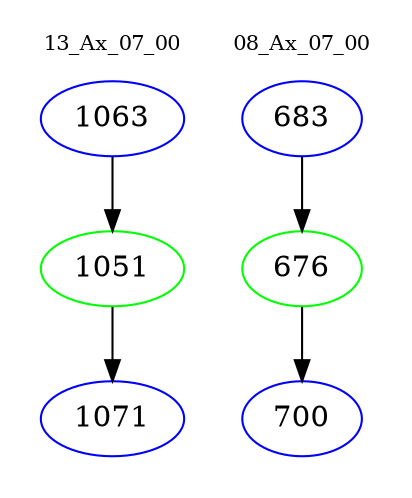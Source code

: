 digraph{
subgraph cluster_0 {
color = white
label = "13_Ax_07_00";
fontsize=10;
T0_1063 [label="1063", color="blue"]
T0_1063 -> T0_1051 [color="black"]
T0_1051 [label="1051", color="green"]
T0_1051 -> T0_1071 [color="black"]
T0_1071 [label="1071", color="blue"]
}
subgraph cluster_1 {
color = white
label = "08_Ax_07_00";
fontsize=10;
T1_683 [label="683", color="blue"]
T1_683 -> T1_676 [color="black"]
T1_676 [label="676", color="green"]
T1_676 -> T1_700 [color="black"]
T1_700 [label="700", color="blue"]
}
}
